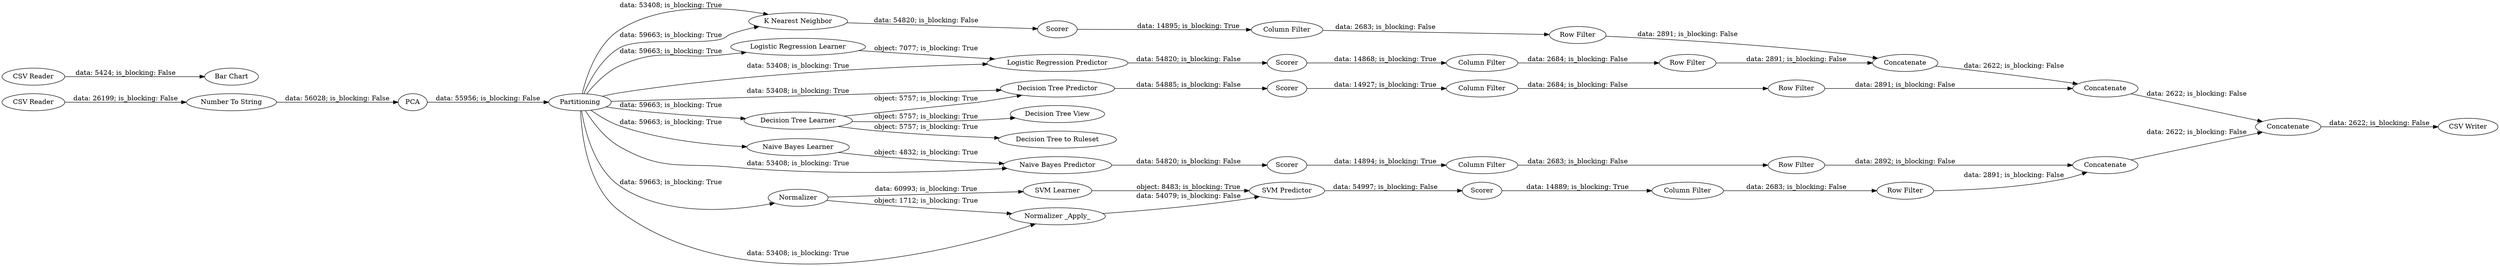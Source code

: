 digraph {
	"-9031074244658367830_22" [label="Decision Tree View"]
	"-9031074244658367830_39" [label=Concatenate]
	"-9031074244658367830_16" [label="K Nearest Neighbor"]
	"-9031074244658367830_32" [label="Column Filter"]
	"-9031074244658367830_33" [label="Row Filter"]
	"-9031074244658367830_30" [label="Row Filter"]
	"-9031074244658367830_24" [label="Decision Tree to Ruleset"]
	"-9031074244658367830_37" [label="Row Filter"]
	"-9031074244658367830_43" [label="CSV Writer"]
	"-9031074244658367830_34" [label="Column Filter"]
	"-9031074244658367830_26" [label="Column Filter"]
	"-9031074244658367830_31" [label="Row Filter"]
	"-9031074244658367830_19" [label="Logistic Regression Predictor"]
	"-9031074244658367830_6" [label=Partitioning]
	"-9031074244658367830_23" [label="Decision Tree Predictor"]
	"-9031074244658367830_9" [label="SVM Predictor"]
	"-9031074244658367830_44" [label="CSV Reader"]
	"-9031074244658367830_21" [label="Decision Tree Learner"]
	"-9031074244658367830_20" [label=Scorer]
	"-9031074244658367830_35" [label="Row Filter"]
	"-9031074244658367830_7" [label="Normalizer _Apply_"]
	"-9031074244658367830_18" [label="Logistic Regression Learner"]
	"-9031074244658367830_41" [label=Concatenate]
	"-9031074244658367830_13" [label="Naive Bayes Learner"]
	"-9031074244658367830_12" [label="Number To String"]
	"-9031074244658367830_14" [label="Naive Bayes Predictor"]
	"-9031074244658367830_1" [label="CSV Reader"]
	"-9031074244658367830_25" [label=Scorer]
	"-9031074244658367830_17" [label=Scorer]
	"-9031074244658367830_40" [label=Concatenate]
	"-9031074244658367830_10" [label=Scorer]
	"-9031074244658367830_3" [label=Normalizer]
	"-9031074244658367830_15" [label=Scorer]
	"-9031074244658367830_42" [label="Bar Chart"]
	"-9031074244658367830_8" [label="SVM Learner"]
	"-9031074244658367830_36" [label="Column Filter"]
	"-9031074244658367830_38" [label=Concatenate]
	"-9031074244658367830_29" [label="Column Filter"]
	"-9031074244658367830_11" [label=PCA]
	"-9031074244658367830_36" -> "-9031074244658367830_37" [label="data: 2684; is_blocking: False"]
	"-9031074244658367830_8" -> "-9031074244658367830_9" [label="object: 8483; is_blocking: True"]
	"-9031074244658367830_6" -> "-9031074244658367830_3" [label="data: 59663; is_blocking: True"]
	"-9031074244658367830_26" -> "-9031074244658367830_31" [label="data: 2683; is_blocking: False"]
	"-9031074244658367830_3" -> "-9031074244658367830_8" [label="data: 60993; is_blocking: True"]
	"-9031074244658367830_18" -> "-9031074244658367830_19" [label="object: 7077; is_blocking: True"]
	"-9031074244658367830_29" -> "-9031074244658367830_30" [label="data: 2683; is_blocking: False"]
	"-9031074244658367830_30" -> "-9031074244658367830_38" [label="data: 2892; is_blocking: False"]
	"-9031074244658367830_1" -> "-9031074244658367830_12" [label="data: 26199; is_blocking: False"]
	"-9031074244658367830_33" -> "-9031074244658367830_39" [label="data: 2891; is_blocking: False"]
	"-9031074244658367830_6" -> "-9031074244658367830_19" [label="data: 53408; is_blocking: True"]
	"-9031074244658367830_3" -> "-9031074244658367830_7" [label="object: 1712; is_blocking: True"]
	"-9031074244658367830_44" -> "-9031074244658367830_42" [label="data: 5424; is_blocking: False"]
	"-9031074244658367830_34" -> "-9031074244658367830_35" [label="data: 2684; is_blocking: False"]
	"-9031074244658367830_16" -> "-9031074244658367830_17" [label="data: 54820; is_blocking: False"]
	"-9031074244658367830_6" -> "-9031074244658367830_16" [label="data: 53408; is_blocking: True"]
	"-9031074244658367830_13" -> "-9031074244658367830_14" [label="object: 4832; is_blocking: True"]
	"-9031074244658367830_37" -> "-9031074244658367830_40" [label="data: 2891; is_blocking: False"]
	"-9031074244658367830_23" -> "-9031074244658367830_25" [label="data: 54885; is_blocking: False"]
	"-9031074244658367830_6" -> "-9031074244658367830_16" [label="data: 59663; is_blocking: True"]
	"-9031074244658367830_38" -> "-9031074244658367830_41" [label="data: 2622; is_blocking: False"]
	"-9031074244658367830_6" -> "-9031074244658367830_7" [label="data: 53408; is_blocking: True"]
	"-9031074244658367830_21" -> "-9031074244658367830_23" [label="object: 5757; is_blocking: True"]
	"-9031074244658367830_20" -> "-9031074244658367830_34" [label="data: 14868; is_blocking: True"]
	"-9031074244658367830_21" -> "-9031074244658367830_22" [label="object: 5757; is_blocking: True"]
	"-9031074244658367830_6" -> "-9031074244658367830_21" [label="data: 59663; is_blocking: True"]
	"-9031074244658367830_17" -> "-9031074244658367830_32" [label="data: 14895; is_blocking: True"]
	"-9031074244658367830_6" -> "-9031074244658367830_18" [label="data: 59663; is_blocking: True"]
	"-9031074244658367830_14" -> "-9031074244658367830_15" [label="data: 54820; is_blocking: False"]
	"-9031074244658367830_40" -> "-9031074244658367830_41" [label="data: 2622; is_blocking: False"]
	"-9031074244658367830_7" -> "-9031074244658367830_9" [label="data: 54079; is_blocking: False"]
	"-9031074244658367830_32" -> "-9031074244658367830_33" [label="data: 2683; is_blocking: False"]
	"-9031074244658367830_6" -> "-9031074244658367830_23" [label="data: 53408; is_blocking: True"]
	"-9031074244658367830_21" -> "-9031074244658367830_24" [label="object: 5757; is_blocking: True"]
	"-9031074244658367830_6" -> "-9031074244658367830_13" [label="data: 59663; is_blocking: True"]
	"-9031074244658367830_6" -> "-9031074244658367830_14" [label="data: 53408; is_blocking: True"]
	"-9031074244658367830_31" -> "-9031074244658367830_38" [label="data: 2891; is_blocking: False"]
	"-9031074244658367830_11" -> "-9031074244658367830_6" [label="data: 55956; is_blocking: False"]
	"-9031074244658367830_9" -> "-9031074244658367830_10" [label="data: 54997; is_blocking: False"]
	"-9031074244658367830_19" -> "-9031074244658367830_20" [label="data: 54820; is_blocking: False"]
	"-9031074244658367830_35" -> "-9031074244658367830_39" [label="data: 2891; is_blocking: False"]
	"-9031074244658367830_39" -> "-9031074244658367830_40" [label="data: 2622; is_blocking: False"]
	"-9031074244658367830_41" -> "-9031074244658367830_43" [label="data: 2622; is_blocking: False"]
	"-9031074244658367830_12" -> "-9031074244658367830_11" [label="data: 56028; is_blocking: False"]
	"-9031074244658367830_15" -> "-9031074244658367830_29" [label="data: 14894; is_blocking: True"]
	"-9031074244658367830_10" -> "-9031074244658367830_26" [label="data: 14889; is_blocking: True"]
	"-9031074244658367830_25" -> "-9031074244658367830_36" [label="data: 14927; is_blocking: True"]
	rankdir=LR
}
